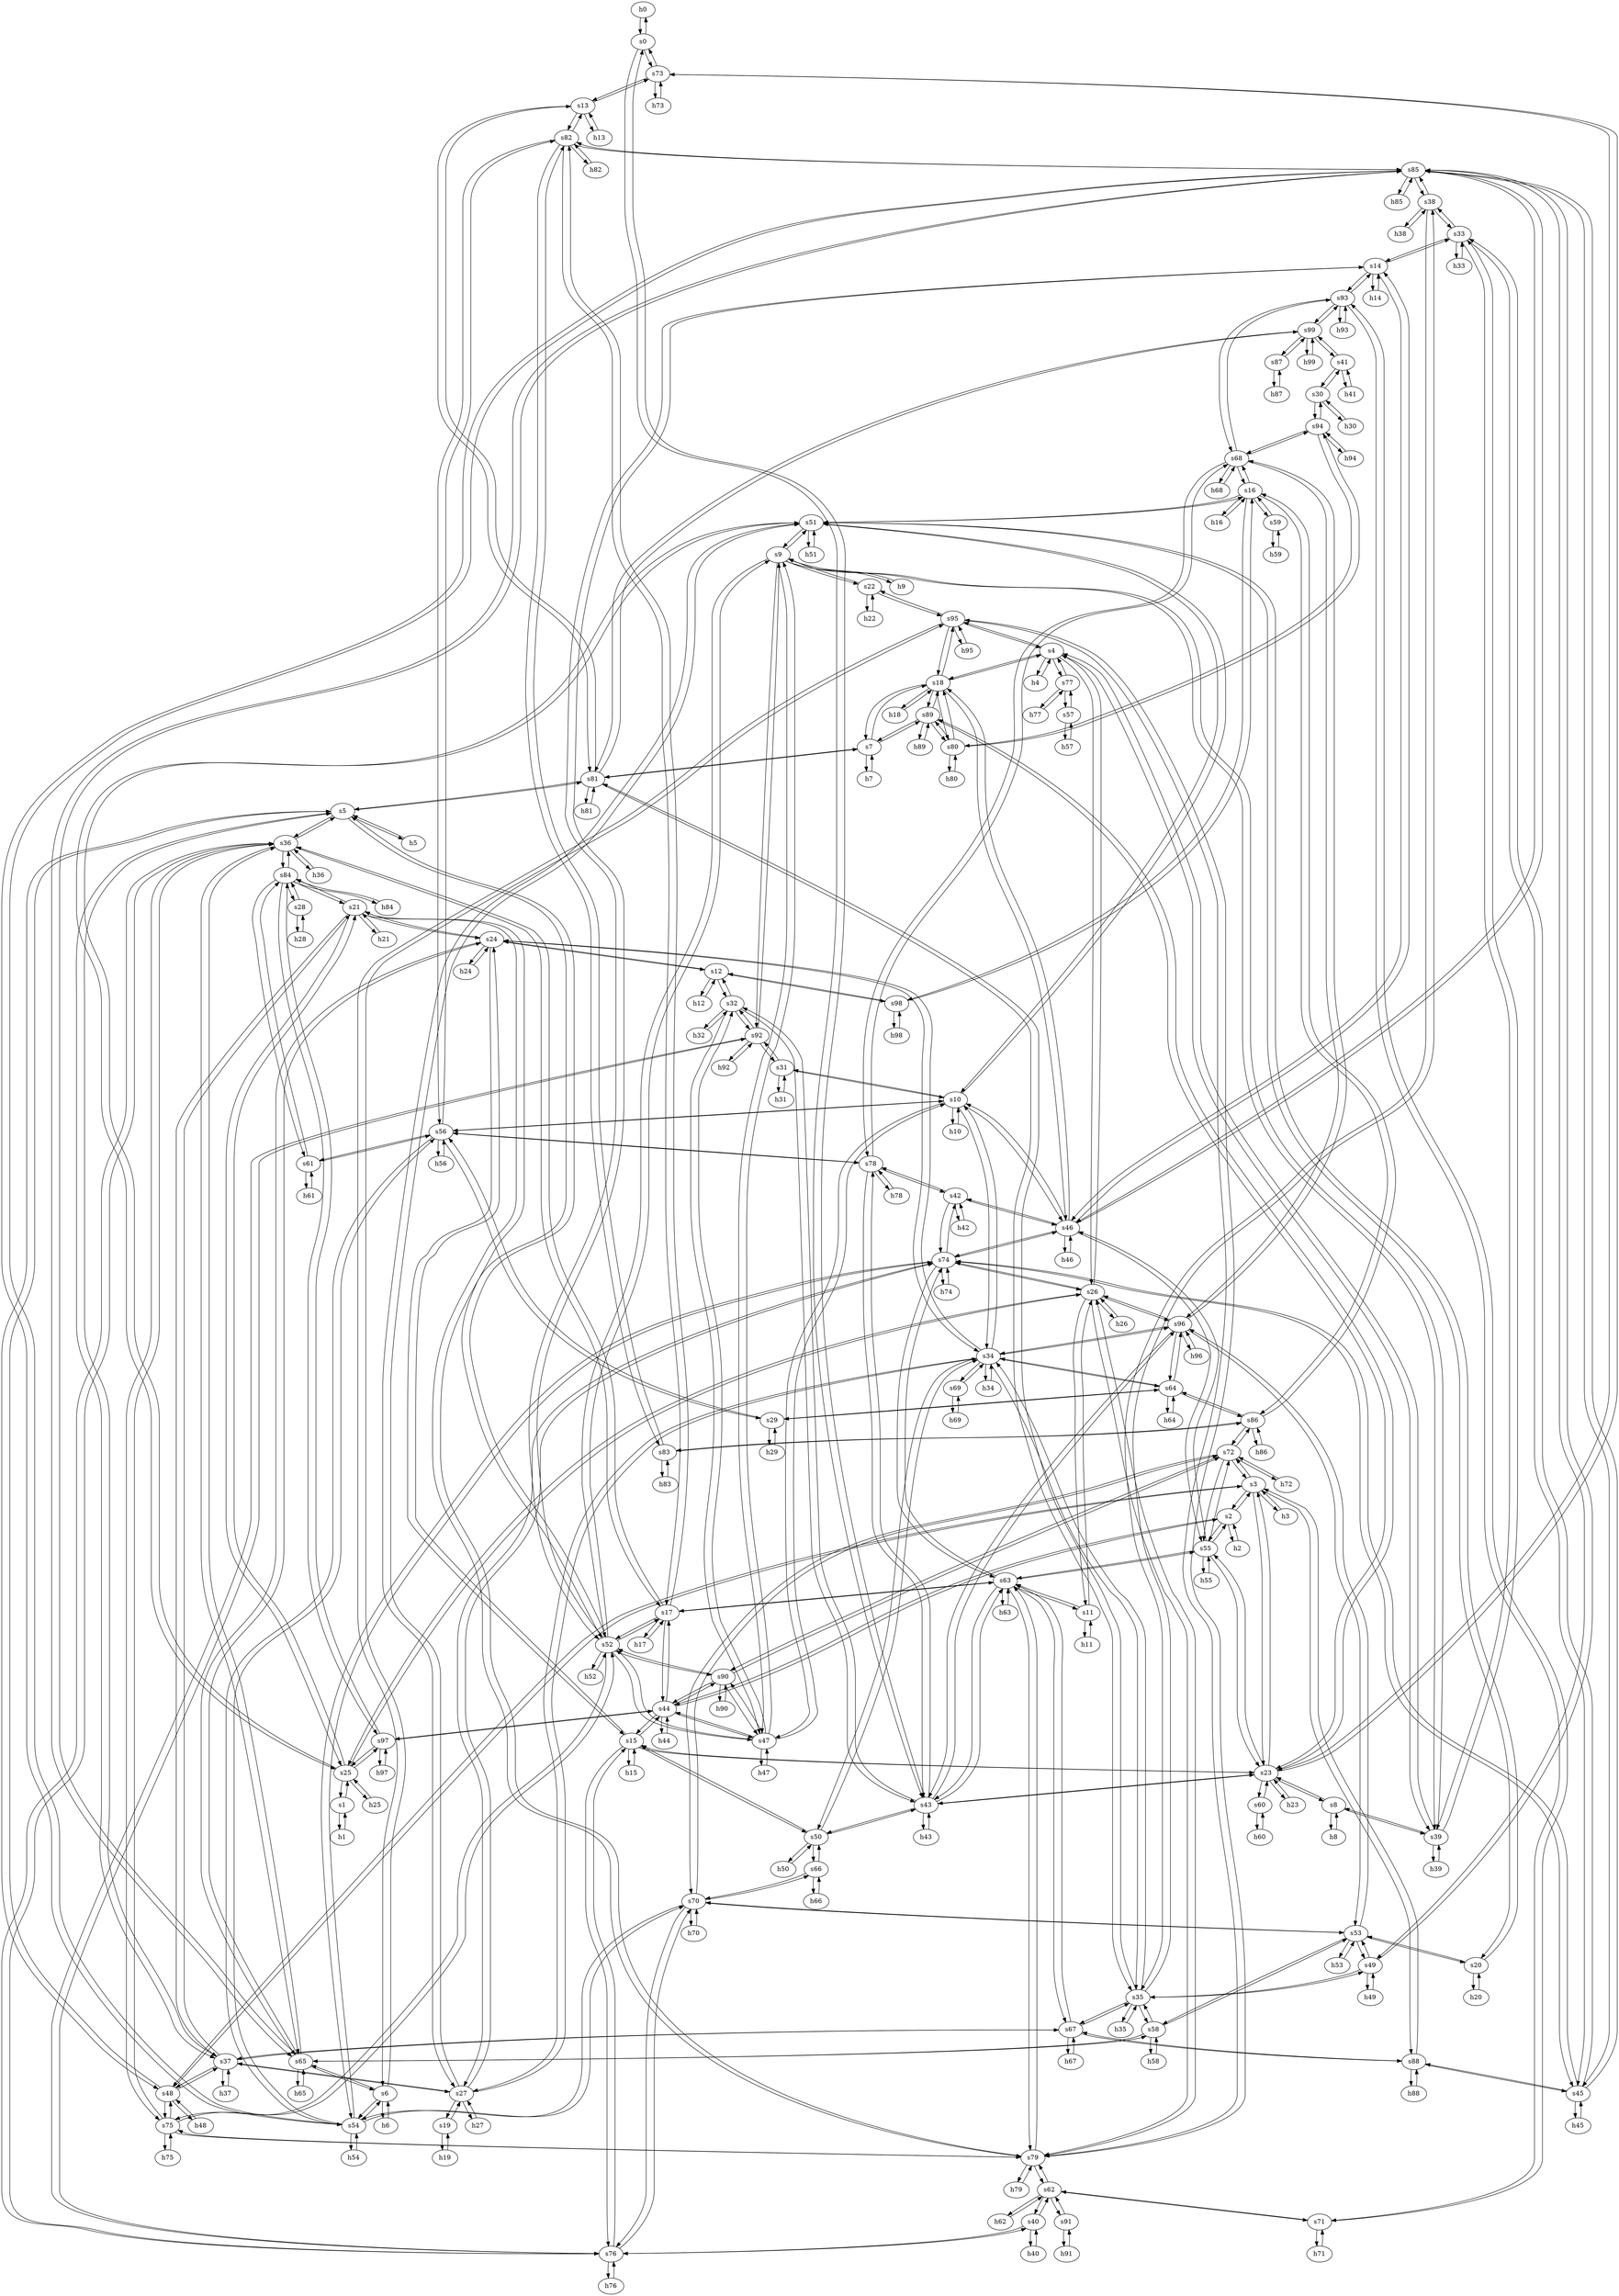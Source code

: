 strict digraph gnm100m200{
	h0 [ip="0.0.0.100",
		mac="00:00:00:00:1:0",
		type=host];
	s0 [id=0, 
		type=switch];
	h1 [ip="0.0.0.101",
		mac="00:00:00:00:1:1",
		type=host];
	s1 [id=1, 
		type=switch];
	h2 [ip="0.0.0.102",
		mac="00:00:00:00:1:2",
		type=host];
	s2 [id=2, 
		type=switch];
	h3 [ip="0.0.0.103",
		mac="00:00:00:00:1:3",
		type=host];
	s3 [id=3, 
		type=switch];
	h4 [ip="0.0.0.104",
		mac="00:00:00:00:1:4",
		type=host];
	s4 [id=4, 
		type=switch];
	h5 [ip="0.0.0.105",
		mac="00:00:00:00:1:5",
		type=host];
	s5 [id=5, 
		type=switch];
	h6 [ip="0.0.0.106",
		mac="00:00:00:00:1:6",
		type=host];
	s6 [id=6, 
		type=switch];
	h7 [ip="0.0.0.107",
		mac="00:00:00:00:1:7",
		type=host];
	s7 [id=7, 
		type=switch];
	h8 [ip="0.0.0.108",
		mac="00:00:00:00:1:8",
		type=host];
	s8 [id=8, 
		type=switch];
	h9 [ip="0.0.0.109",
		mac="00:00:00:00:1:9",
		type=host];
	s9 [id=9, 
		type=switch];
	h10 [ip="0.0.0.110",
		mac="00:00:00:00:1:10",
		type=host];
	s10 [id=10, 
		type=switch];
	h11 [ip="0.0.0.111",
		mac="00:00:00:00:1:11",
		type=host];
	s11 [id=11, 
		type=switch];
	h12 [ip="0.0.0.112",
		mac="00:00:00:00:1:12",
		type=host];
	s12 [id=12, 
		type=switch];
	h13 [ip="0.0.0.113",
		mac="00:00:00:00:1:13",
		type=host];
	s13 [id=13, 
		type=switch];
	h14 [ip="0.0.0.114",
		mac="00:00:00:00:1:14",
		type=host];
	s14 [id=14, 
		type=switch];
	h15 [ip="0.0.0.115",
		mac="00:00:00:00:1:15",
		type=host];
	s15 [id=15, 
		type=switch];
	h16 [ip="0.0.0.116",
		mac="00:00:00:00:1:16",
		type=host];
	s16 [id=16, 
		type=switch];
	h17 [ip="0.0.0.117",
		mac="00:00:00:00:1:17",
		type=host];
	s17 [id=17, 
		type=switch];
	h18 [ip="0.0.0.118",
		mac="00:00:00:00:1:18",
		type=host];
	s18 [id=18, 
		type=switch];
	h19 [ip="0.0.0.119",
		mac="00:00:00:00:1:19",
		type=host];
	s19 [id=19, 
		type=switch];
	h20 [ip="0.0.0.120",
		mac="00:00:00:00:1:20",
		type=host];
	s20 [id=20, 
		type=switch];
	h21 [ip="0.0.0.121",
		mac="00:00:00:00:1:21",
		type=host];
	s21 [id=21, 
		type=switch];
	h22 [ip="0.0.0.122",
		mac="00:00:00:00:1:22",
		type=host];
	s22 [id=22, 
		type=switch];
	h23 [ip="0.0.0.123",
		mac="00:00:00:00:1:23",
		type=host];
	s23 [id=23, 
		type=switch];
	h24 [ip="0.0.0.124",
		mac="00:00:00:00:1:24",
		type=host];
	s24 [id=24, 
		type=switch];
	h25 [ip="0.0.0.125",
		mac="00:00:00:00:1:25",
		type=host];
	s25 [id=25, 
		type=switch];
	h26 [ip="0.0.0.126",
		mac="00:00:00:00:1:26",
		type=host];
	s26 [id=26, 
		type=switch];
	h27 [ip="0.0.0.127",
		mac="00:00:00:00:1:27",
		type=host];
	s27 [id=27, 
		type=switch];
	h28 [ip="0.0.0.128",
		mac="00:00:00:00:1:28",
		type=host];
	s28 [id=28, 
		type=switch];
	h29 [ip="0.0.0.129",
		mac="00:00:00:00:1:29",
		type=host];
	s29 [id=29, 
		type=switch];
	h30 [ip="0.0.0.130",
		mac="00:00:00:00:1:30",
		type=host];
	s30 [id=30, 
		type=switch];
	h31 [ip="0.0.0.131",
		mac="00:00:00:00:1:31",
		type=host];
	s31 [id=31, 
		type=switch];
	h32 [ip="0.0.0.132",
		mac="00:00:00:00:1:32",
		type=host];
	s32 [id=32, 
		type=switch];
	h33 [ip="0.0.0.133",
		mac="00:00:00:00:1:33",
		type=host];
	s33 [id=33, 
		type=switch];
	h34 [ip="0.0.0.134",
		mac="00:00:00:00:1:34",
		type=host];
	s34 [id=34, 
		type=switch];
	h35 [ip="0.0.0.135",
		mac="00:00:00:00:1:35",
		type=host];
	s35 [id=35, 
		type=switch];
	h36 [ip="0.0.0.136",
		mac="00:00:00:00:1:36",
		type=host];
	s36 [id=36, 
		type=switch];
	h37 [ip="0.0.0.137",
		mac="00:00:00:00:1:37",
		type=host];
	s37 [id=37, 
		type=switch];
	h38 [ip="0.0.0.138",
		mac="00:00:00:00:1:38",
		type=host];
	s38 [id=38, 
		type=switch];
	h39 [ip="0.0.0.139",
		mac="00:00:00:00:1:39",
		type=host];
	s39 [id=39, 
		type=switch];
	h40 [ip="0.0.0.140",
		mac="00:00:00:00:1:40",
		type=host];
	s40 [id=40, 
		type=switch];
	h41 [ip="0.0.0.141",
		mac="00:00:00:00:1:41",
		type=host];
	s41 [id=41, 
		type=switch];
	h42 [ip="0.0.0.142",
		mac="00:00:00:00:1:42",
		type=host];
	s42 [id=42, 
		type=switch];
	h43 [ip="0.0.0.143",
		mac="00:00:00:00:1:43",
		type=host];
	s43 [id=43, 
		type=switch];
	h44 [ip="0.0.0.144",
		mac="00:00:00:00:1:44",
		type=host];
	s44 [id=44, 
		type=switch];
	h45 [ip="0.0.0.145",
		mac="00:00:00:00:1:45",
		type=host];
	s45 [id=45, 
		type=switch];
	h46 [ip="0.0.0.146",
		mac="00:00:00:00:1:46",
		type=host];
	s46 [id=46, 
		type=switch];
	h47 [ip="0.0.0.147",
		mac="00:00:00:00:1:47",
		type=host];
	s47 [id=47, 
		type=switch];
	h48 [ip="0.0.0.148",
		mac="00:00:00:00:1:48",
		type=host];
	s48 [id=48, 
		type=switch];
	h49 [ip="0.0.0.149",
		mac="00:00:00:00:1:49",
		type=host];
	s49 [id=49, 
		type=switch];
	h50 [ip="0.0.0.150",
		mac="00:00:00:00:1:50",
		type=host];
	s50 [id=50, 
		type=switch];
	h51 [ip="0.0.0.151",
		mac="00:00:00:00:1:51",
		type=host];
	s51 [id=51, 
		type=switch];
	h52 [ip="0.0.0.152",
		mac="00:00:00:00:1:52",
		type=host];
	s52 [id=52, 
		type=switch];
	h53 [ip="0.0.0.153",
		mac="00:00:00:00:1:53",
		type=host];
	s53 [id=53, 
		type=switch];
	h54 [ip="0.0.0.154",
		mac="00:00:00:00:1:54",
		type=host];
	s54 [id=54, 
		type=switch];
	h55 [ip="0.0.0.155",
		mac="00:00:00:00:1:55",
		type=host];
	s55 [id=55, 
		type=switch];
	h56 [ip="0.0.0.156",
		mac="00:00:00:00:1:56",
		type=host];
	s56 [id=56, 
		type=switch];
	h57 [ip="0.0.0.157",
		mac="00:00:00:00:1:57",
		type=host];
	s57 [id=57, 
		type=switch];
	h58 [ip="0.0.0.158",
		mac="00:00:00:00:1:58",
		type=host];
	s58 [id=58, 
		type=switch];
	h59 [ip="0.0.0.159",
		mac="00:00:00:00:1:59",
		type=host];
	s59 [id=59, 
		type=switch];
	h60 [ip="0.0.0.160",
		mac="00:00:00:00:1:60",
		type=host];
	s60 [id=60, 
		type=switch];
	h61 [ip="0.0.0.161",
		mac="00:00:00:00:1:61",
		type=host];
	s61 [id=61, 
		type=switch];
	h62 [ip="0.0.0.162",
		mac="00:00:00:00:1:62",
		type=host];
	s62 [id=62, 
		type=switch];
	h63 [ip="0.0.0.163",
		mac="00:00:00:00:1:63",
		type=host];
	s63 [id=63, 
		type=switch];
	h64 [ip="0.0.0.164",
		mac="00:00:00:00:1:64",
		type=host];
	s64 [id=64, 
		type=switch];
	h65 [ip="0.0.0.165",
		mac="00:00:00:00:1:65",
		type=host];
	s65 [id=65, 
		type=switch];
	h66 [ip="0.0.0.166",
		mac="00:00:00:00:1:66",
		type=host];
	s66 [id=66, 
		type=switch];
	h67 [ip="0.0.0.167",
		mac="00:00:00:00:1:67",
		type=host];
	s67 [id=67, 
		type=switch];
	h68 [ip="0.0.0.168",
		mac="00:00:00:00:1:68",
		type=host];
	s68 [id=68, 
		type=switch];
	h69 [ip="0.0.0.169",
		mac="00:00:00:00:1:69",
		type=host];
	s69 [id=69, 
		type=switch];
	h70 [ip="0.0.0.170",
		mac="00:00:00:00:1:70",
		type=host];
	s70 [id=70, 
		type=switch];
	h71 [ip="0.0.0.171",
		mac="00:00:00:00:1:71",
		type=host];
	s71 [id=71, 
		type=switch];
	h72 [ip="0.0.0.172",
		mac="00:00:00:00:1:72",
		type=host];
	s72 [id=72, 
		type=switch];
	h73 [ip="0.0.0.173",
		mac="00:00:00:00:1:73",
		type=host];
	s73 [id=73, 
		type=switch];
	h74 [ip="0.0.0.174",
		mac="00:00:00:00:1:74",
		type=host];
	s74 [id=74, 
		type=switch];
	h75 [ip="0.0.0.175",
		mac="00:00:00:00:1:75",
		type=host];
	s75 [id=75, 
		type=switch];
	h76 [ip="0.0.0.176",
		mac="00:00:00:00:1:76",
		type=host];
	s76 [id=76, 
		type=switch];
	h77 [ip="0.0.0.177",
		mac="00:00:00:00:1:77",
		type=host];
	s77 [id=77, 
		type=switch];
	h78 [ip="0.0.0.178",
		mac="00:00:00:00:1:78",
		type=host];
	s78 [id=78, 
		type=switch];
	h79 [ip="0.0.0.179",
		mac="00:00:00:00:1:79",
		type=host];
	s79 [id=79, 
		type=switch];
	h80 [ip="0.0.0.180",
		mac="00:00:00:00:1:80",
		type=host];
	s80 [id=80, 
		type=switch];
	h81 [ip="0.0.0.181",
		mac="00:00:00:00:1:81",
		type=host];
	s81 [id=81, 
		type=switch];
	h82 [ip="0.0.0.182",
		mac="00:00:00:00:1:82",
		type=host];
	s82 [id=82, 
		type=switch];
	h83 [ip="0.0.0.183",
		mac="00:00:00:00:1:83",
		type=host];
	s83 [id=83, 
		type=switch];
	h84 [ip="0.0.0.184",
		mac="00:00:00:00:1:84",
		type=host];
	s84 [id=84, 
		type=switch];
	h85 [ip="0.0.0.185",
		mac="00:00:00:00:1:85",
		type=host];
	s85 [id=85, 
		type=switch];
	h86 [ip="0.0.0.186",
		mac="00:00:00:00:1:86",
		type=host];
	s86 [id=86, 
		type=switch];
	h87 [ip="0.0.0.187",
		mac="00:00:00:00:1:87",
		type=host];
	s87 [id=87, 
		type=switch];
	h88 [ip="0.0.0.188",
		mac="00:00:00:00:1:88",
		type=host];
	s88 [id=88, 
		type=switch];
	h89 [ip="0.0.0.189",
		mac="00:00:00:00:1:89",
		type=host];
	s89 [id=89, 
		type=switch];
	h90 [ip="0.0.0.190",
		mac="00:00:00:00:1:90",
		type=host];
	s90 [id=90, 
		type=switch];
	h91 [ip="0.0.0.191",
		mac="00:00:00:00:1:91",
		type=host];
	s91 [id=91, 
		type=switch];
	h92 [ip="0.0.0.192",
		mac="00:00:00:00:1:92",
		type=host];
	s92 [id=92, 
		type=switch];
	h93 [ip="0.0.0.193",
		mac="00:00:00:00:1:93",
		type=host];
	s93 [id=93, 
		type=switch];
	h94 [ip="0.0.0.194",
		mac="00:00:00:00:1:94",
		type=host];
	s94 [id=94, 
		type=switch];
	h95 [ip="0.0.0.195",
		mac="00:00:00:00:1:95",
		type=host];
	s95 [id=95, 
		type=switch];
	h96 [ip="0.0.0.196",
		mac="00:00:00:00:1:96",
		type=host];
	s96 [id=96, 
		type=switch];
	h97 [ip="0.0.0.197",
		mac="00:00:00:00:1:97",
		type=host];
	s97 [id=97, 
		type=switch];
	h98 [ip="0.0.0.198",
		mac="00:00:00:00:1:98",
		type=host];
	s98 [id=98, 
		type=switch];
	h99 [ip="0.0.0.199",
		mac="00:00:00:00:1:99",
		type=host];
	s99 [id=99, 
		type=switch];
	h0 -> s0  [capacity="1Gbps", 
				cost=1, 
				dst_port=1,
				src_port=1];
	s0 -> h0  [capacity="1Gbps", 
				cost=1, 
				dst_port=1,
				src_port=1];
	h1 -> s1  [capacity="1Gbps", 
				cost=1, 
				dst_port=1,
				src_port=1];
	s1 -> h1  [capacity="1Gbps", 
				cost=1, 
				dst_port=1,
				src_port=1];
	h2 -> s2  [capacity="1Gbps", 
				cost=1, 
				dst_port=1,
				src_port=1];
	s2 -> h2  [capacity="1Gbps", 
				cost=1, 
				dst_port=1,
				src_port=1];
	h3 -> s3  [capacity="1Gbps", 
				cost=1, 
				dst_port=1,
				src_port=1];
	s3 -> h3  [capacity="1Gbps", 
				cost=1, 
				dst_port=1,
				src_port=1];
	h4 -> s4  [capacity="1Gbps", 
				cost=1, 
				dst_port=1,
				src_port=1];
	s4 -> h4  [capacity="1Gbps", 
				cost=1, 
				dst_port=1,
				src_port=1];
	h5 -> s5  [capacity="1Gbps", 
				cost=1, 
				dst_port=1,
				src_port=1];
	s5 -> h5  [capacity="1Gbps", 
				cost=1, 
				dst_port=1,
				src_port=1];
	h6 -> s6  [capacity="1Gbps", 
				cost=1, 
				dst_port=1,
				src_port=1];
	s6 -> h6  [capacity="1Gbps", 
				cost=1, 
				dst_port=1,
				src_port=1];
	h7 -> s7  [capacity="1Gbps", 
				cost=1, 
				dst_port=1,
				src_port=1];
	s7 -> h7  [capacity="1Gbps", 
				cost=1, 
				dst_port=1,
				src_port=1];
	h8 -> s8  [capacity="1Gbps", 
				cost=1, 
				dst_port=1,
				src_port=1];
	s8 -> h8  [capacity="1Gbps", 
				cost=1, 
				dst_port=1,
				src_port=1];
	h9 -> s9  [capacity="1Gbps", 
				cost=1, 
				dst_port=1,
				src_port=1];
	s9 -> h9  [capacity="1Gbps", 
				cost=1, 
				dst_port=1,
				src_port=1];
	h10 -> s10  [capacity="1Gbps", 
				cost=1, 
				dst_port=1,
				src_port=1];
	s10 -> h10  [capacity="1Gbps", 
				cost=1, 
				dst_port=1,
				src_port=1];
	h11 -> s11  [capacity="1Gbps", 
				cost=1, 
				dst_port=1,
				src_port=1];
	s11 -> h11  [capacity="1Gbps", 
				cost=1, 
				dst_port=1,
				src_port=1];
	h12 -> s12  [capacity="1Gbps", 
				cost=1, 
				dst_port=1,
				src_port=1];
	s12 -> h12  [capacity="1Gbps", 
				cost=1, 
				dst_port=1,
				src_port=1];
	h13 -> s13  [capacity="1Gbps", 
				cost=1, 
				dst_port=1,
				src_port=1];
	s13 -> h13  [capacity="1Gbps", 
				cost=1, 
				dst_port=1,
				src_port=1];
	h14 -> s14  [capacity="1Gbps", 
				cost=1, 
				dst_port=1,
				src_port=1];
	s14 -> h14  [capacity="1Gbps", 
				cost=1, 
				dst_port=1,
				src_port=1];
	h15 -> s15  [capacity="1Gbps", 
				cost=1, 
				dst_port=1,
				src_port=1];
	s15 -> h15  [capacity="1Gbps", 
				cost=1, 
				dst_port=1,
				src_port=1];
	h16 -> s16  [capacity="1Gbps", 
				cost=1, 
				dst_port=1,
				src_port=1];
	s16 -> h16  [capacity="1Gbps", 
				cost=1, 
				dst_port=1,
				src_port=1];
	h17 -> s17  [capacity="1Gbps", 
				cost=1, 
				dst_port=1,
				src_port=1];
	s17 -> h17  [capacity="1Gbps", 
				cost=1, 
				dst_port=1,
				src_port=1];
	h18 -> s18  [capacity="1Gbps", 
				cost=1, 
				dst_port=1,
				src_port=1];
	s18 -> h18  [capacity="1Gbps", 
				cost=1, 
				dst_port=1,
				src_port=1];
	h19 -> s19  [capacity="1Gbps", 
				cost=1, 
				dst_port=1,
				src_port=1];
	s19 -> h19  [capacity="1Gbps", 
				cost=1, 
				dst_port=1,
				src_port=1];
	h20 -> s20  [capacity="1Gbps", 
				cost=1, 
				dst_port=1,
				src_port=1];
	s20 -> h20  [capacity="1Gbps", 
				cost=1, 
				dst_port=1,
				src_port=1];
	h21 -> s21  [capacity="1Gbps", 
				cost=1, 
				dst_port=1,
				src_port=1];
	s21 -> h21  [capacity="1Gbps", 
				cost=1, 
				dst_port=1,
				src_port=1];
	h22 -> s22  [capacity="1Gbps", 
				cost=1, 
				dst_port=1,
				src_port=1];
	s22 -> h22  [capacity="1Gbps", 
				cost=1, 
				dst_port=1,
				src_port=1];
	h23 -> s23  [capacity="1Gbps", 
				cost=1, 
				dst_port=1,
				src_port=1];
	s23 -> h23  [capacity="1Gbps", 
				cost=1, 
				dst_port=1,
				src_port=1];
	h24 -> s24  [capacity="1Gbps", 
				cost=1, 
				dst_port=1,
				src_port=1];
	s24 -> h24  [capacity="1Gbps", 
				cost=1, 
				dst_port=1,
				src_port=1];
	h25 -> s25  [capacity="1Gbps", 
				cost=1, 
				dst_port=1,
				src_port=1];
	s25 -> h25  [capacity="1Gbps", 
				cost=1, 
				dst_port=1,
				src_port=1];
	h26 -> s26  [capacity="1Gbps", 
				cost=1, 
				dst_port=1,
				src_port=1];
	s26 -> h26  [capacity="1Gbps", 
				cost=1, 
				dst_port=1,
				src_port=1];
	h27 -> s27  [capacity="1Gbps", 
				cost=1, 
				dst_port=1,
				src_port=1];
	s27 -> h27  [capacity="1Gbps", 
				cost=1, 
				dst_port=1,
				src_port=1];
	h28 -> s28  [capacity="1Gbps", 
				cost=1, 
				dst_port=1,
				src_port=1];
	s28 -> h28  [capacity="1Gbps", 
				cost=1, 
				dst_port=1,
				src_port=1];
	h29 -> s29  [capacity="1Gbps", 
				cost=1, 
				dst_port=1,
				src_port=1];
	s29 -> h29  [capacity="1Gbps", 
				cost=1, 
				dst_port=1,
				src_port=1];
	h30 -> s30  [capacity="1Gbps", 
				cost=1, 
				dst_port=1,
				src_port=1];
	s30 -> h30  [capacity="1Gbps", 
				cost=1, 
				dst_port=1,
				src_port=1];
	h31 -> s31  [capacity="1Gbps", 
				cost=1, 
				dst_port=1,
				src_port=1];
	s31 -> h31  [capacity="1Gbps", 
				cost=1, 
				dst_port=1,
				src_port=1];
	h32 -> s32  [capacity="1Gbps", 
				cost=1, 
				dst_port=1,
				src_port=1];
	s32 -> h32  [capacity="1Gbps", 
				cost=1, 
				dst_port=1,
				src_port=1];
	h33 -> s33  [capacity="1Gbps", 
				cost=1, 
				dst_port=1,
				src_port=1];
	s33 -> h33  [capacity="1Gbps", 
				cost=1, 
				dst_port=1,
				src_port=1];
	h34 -> s34  [capacity="1Gbps", 
				cost=1, 
				dst_port=1,
				src_port=1];
	s34 -> h34  [capacity="1Gbps", 
				cost=1, 
				dst_port=1,
				src_port=1];
	h35 -> s35  [capacity="1Gbps", 
				cost=1, 
				dst_port=1,
				src_port=1];
	s35 -> h35  [capacity="1Gbps", 
				cost=1, 
				dst_port=1,
				src_port=1];
	h36 -> s36  [capacity="1Gbps", 
				cost=1, 
				dst_port=1,
				src_port=1];
	s36 -> h36  [capacity="1Gbps", 
				cost=1, 
				dst_port=1,
				src_port=1];
	h37 -> s37  [capacity="1Gbps", 
				cost=1, 
				dst_port=1,
				src_port=1];
	s37 -> h37  [capacity="1Gbps", 
				cost=1, 
				dst_port=1,
				src_port=1];
	h38 -> s38  [capacity="1Gbps", 
				cost=1, 
				dst_port=1,
				src_port=1];
	s38 -> h38  [capacity="1Gbps", 
				cost=1, 
				dst_port=1,
				src_port=1];
	h39 -> s39  [capacity="1Gbps", 
				cost=1, 
				dst_port=1,
				src_port=1];
	s39 -> h39  [capacity="1Gbps", 
				cost=1, 
				dst_port=1,
				src_port=1];
	h40 -> s40  [capacity="1Gbps", 
				cost=1, 
				dst_port=1,
				src_port=1];
	s40 -> h40  [capacity="1Gbps", 
				cost=1, 
				dst_port=1,
				src_port=1];
	h41 -> s41  [capacity="1Gbps", 
				cost=1, 
				dst_port=1,
				src_port=1];
	s41 -> h41  [capacity="1Gbps", 
				cost=1, 
				dst_port=1,
				src_port=1];
	h42 -> s42  [capacity="1Gbps", 
				cost=1, 
				dst_port=1,
				src_port=1];
	s42 -> h42  [capacity="1Gbps", 
				cost=1, 
				dst_port=1,
				src_port=1];
	h43 -> s43  [capacity="1Gbps", 
				cost=1, 
				dst_port=1,
				src_port=1];
	s43 -> h43  [capacity="1Gbps", 
				cost=1, 
				dst_port=1,
				src_port=1];
	h44 -> s44  [capacity="1Gbps", 
				cost=1, 
				dst_port=1,
				src_port=1];
	s44 -> h44  [capacity="1Gbps", 
				cost=1, 
				dst_port=1,
				src_port=1];
	h45 -> s45  [capacity="1Gbps", 
				cost=1, 
				dst_port=1,
				src_port=1];
	s45 -> h45  [capacity="1Gbps", 
				cost=1, 
				dst_port=1,
				src_port=1];
	h46 -> s46  [capacity="1Gbps", 
				cost=1, 
				dst_port=1,
				src_port=1];
	s46 -> h46  [capacity="1Gbps", 
				cost=1, 
				dst_port=1,
				src_port=1];
	h47 -> s47  [capacity="1Gbps", 
				cost=1, 
				dst_port=1,
				src_port=1];
	s47 -> h47  [capacity="1Gbps", 
				cost=1, 
				dst_port=1,
				src_port=1];
	h48 -> s48  [capacity="1Gbps", 
				cost=1, 
				dst_port=1,
				src_port=1];
	s48 -> h48  [capacity="1Gbps", 
				cost=1, 
				dst_port=1,
				src_port=1];
	h49 -> s49  [capacity="1Gbps", 
				cost=1, 
				dst_port=1,
				src_port=1];
	s49 -> h49  [capacity="1Gbps", 
				cost=1, 
				dst_port=1,
				src_port=1];
	h50 -> s50  [capacity="1Gbps", 
				cost=1, 
				dst_port=1,
				src_port=1];
	s50 -> h50  [capacity="1Gbps", 
				cost=1, 
				dst_port=1,
				src_port=1];
	h51 -> s51  [capacity="1Gbps", 
				cost=1, 
				dst_port=1,
				src_port=1];
	s51 -> h51  [capacity="1Gbps", 
				cost=1, 
				dst_port=1,
				src_port=1];
	h52 -> s52  [capacity="1Gbps", 
				cost=1, 
				dst_port=1,
				src_port=1];
	s52 -> h52  [capacity="1Gbps", 
				cost=1, 
				dst_port=1,
				src_port=1];
	h53 -> s53  [capacity="1Gbps", 
				cost=1, 
				dst_port=1,
				src_port=1];
	s53 -> h53  [capacity="1Gbps", 
				cost=1, 
				dst_port=1,
				src_port=1];
	h54 -> s54  [capacity="1Gbps", 
				cost=1, 
				dst_port=1,
				src_port=1];
	s54 -> h54  [capacity="1Gbps", 
				cost=1, 
				dst_port=1,
				src_port=1];
	h55 -> s55  [capacity="1Gbps", 
				cost=1, 
				dst_port=1,
				src_port=1];
	s55 -> h55  [capacity="1Gbps", 
				cost=1, 
				dst_port=1,
				src_port=1];
	h56 -> s56  [capacity="1Gbps", 
				cost=1, 
				dst_port=1,
				src_port=1];
	s56 -> h56  [capacity="1Gbps", 
				cost=1, 
				dst_port=1,
				src_port=1];
	h57 -> s57  [capacity="1Gbps", 
				cost=1, 
				dst_port=1,
				src_port=1];
	s57 -> h57  [capacity="1Gbps", 
				cost=1, 
				dst_port=1,
				src_port=1];
	h58 -> s58  [capacity="1Gbps", 
				cost=1, 
				dst_port=1,
				src_port=1];
	s58 -> h58  [capacity="1Gbps", 
				cost=1, 
				dst_port=1,
				src_port=1];
	h59 -> s59  [capacity="1Gbps", 
				cost=1, 
				dst_port=1,
				src_port=1];
	s59 -> h59  [capacity="1Gbps", 
				cost=1, 
				dst_port=1,
				src_port=1];
	h60 -> s60  [capacity="1Gbps", 
				cost=1, 
				dst_port=1,
				src_port=1];
	s60 -> h60  [capacity="1Gbps", 
				cost=1, 
				dst_port=1,
				src_port=1];
	h61 -> s61  [capacity="1Gbps", 
				cost=1, 
				dst_port=1,
				src_port=1];
	s61 -> h61  [capacity="1Gbps", 
				cost=1, 
				dst_port=1,
				src_port=1];
	h62 -> s62  [capacity="1Gbps", 
				cost=1, 
				dst_port=1,
				src_port=1];
	s62 -> h62  [capacity="1Gbps", 
				cost=1, 
				dst_port=1,
				src_port=1];
	h63 -> s63  [capacity="1Gbps", 
				cost=1, 
				dst_port=1,
				src_port=1];
	s63 -> h63  [capacity="1Gbps", 
				cost=1, 
				dst_port=1,
				src_port=1];
	h64 -> s64  [capacity="1Gbps", 
				cost=1, 
				dst_port=1,
				src_port=1];
	s64 -> h64  [capacity="1Gbps", 
				cost=1, 
				dst_port=1,
				src_port=1];
	h65 -> s65  [capacity="1Gbps", 
				cost=1, 
				dst_port=1,
				src_port=1];
	s65 -> h65  [capacity="1Gbps", 
				cost=1, 
				dst_port=1,
				src_port=1];
	h66 -> s66  [capacity="1Gbps", 
				cost=1, 
				dst_port=1,
				src_port=1];
	s66 -> h66  [capacity="1Gbps", 
				cost=1, 
				dst_port=1,
				src_port=1];
	h67 -> s67  [capacity="1Gbps", 
				cost=1, 
				dst_port=1,
				src_port=1];
	s67 -> h67  [capacity="1Gbps", 
				cost=1, 
				dst_port=1,
				src_port=1];
	h68 -> s68  [capacity="1Gbps", 
				cost=1, 
				dst_port=1,
				src_port=1];
	s68 -> h68  [capacity="1Gbps", 
				cost=1, 
				dst_port=1,
				src_port=1];
	h69 -> s69  [capacity="1Gbps", 
				cost=1, 
				dst_port=1,
				src_port=1];
	s69 -> h69  [capacity="1Gbps", 
				cost=1, 
				dst_port=1,
				src_port=1];
	h70 -> s70  [capacity="1Gbps", 
				cost=1, 
				dst_port=1,
				src_port=1];
	s70 -> h70  [capacity="1Gbps", 
				cost=1, 
				dst_port=1,
				src_port=1];
	h71 -> s71  [capacity="1Gbps", 
				cost=1, 
				dst_port=1,
				src_port=1];
	s71 -> h71  [capacity="1Gbps", 
				cost=1, 
				dst_port=1,
				src_port=1];
	h72 -> s72  [capacity="1Gbps", 
				cost=1, 
				dst_port=1,
				src_port=1];
	s72 -> h72  [capacity="1Gbps", 
				cost=1, 
				dst_port=1,
				src_port=1];
	h73 -> s73  [capacity="1Gbps", 
				cost=1, 
				dst_port=1,
				src_port=1];
	s73 -> h73  [capacity="1Gbps", 
				cost=1, 
				dst_port=1,
				src_port=1];
	h74 -> s74  [capacity="1Gbps", 
				cost=1, 
				dst_port=1,
				src_port=1];
	s74 -> h74  [capacity="1Gbps", 
				cost=1, 
				dst_port=1,
				src_port=1];
	h75 -> s75  [capacity="1Gbps", 
				cost=1, 
				dst_port=1,
				src_port=1];
	s75 -> h75  [capacity="1Gbps", 
				cost=1, 
				dst_port=1,
				src_port=1];
	h76 -> s76  [capacity="1Gbps", 
				cost=1, 
				dst_port=1,
				src_port=1];
	s76 -> h76  [capacity="1Gbps", 
				cost=1, 
				dst_port=1,
				src_port=1];
	h77 -> s77  [capacity="1Gbps", 
				cost=1, 
				dst_port=1,
				src_port=1];
	s77 -> h77  [capacity="1Gbps", 
				cost=1, 
				dst_port=1,
				src_port=1];
	h78 -> s78  [capacity="1Gbps", 
				cost=1, 
				dst_port=1,
				src_port=1];
	s78 -> h78  [capacity="1Gbps", 
				cost=1, 
				dst_port=1,
				src_port=1];
	h79 -> s79  [capacity="1Gbps", 
				cost=1, 
				dst_port=1,
				src_port=1];
	s79 -> h79  [capacity="1Gbps", 
				cost=1, 
				dst_port=1,
				src_port=1];
	h80 -> s80  [capacity="1Gbps", 
				cost=1, 
				dst_port=1,
				src_port=1];
	s80 -> h80  [capacity="1Gbps", 
				cost=1, 
				dst_port=1,
				src_port=1];
	h81 -> s81  [capacity="1Gbps", 
				cost=1, 
				dst_port=1,
				src_port=1];
	s81 -> h81  [capacity="1Gbps", 
				cost=1, 
				dst_port=1,
				src_port=1];
	h82 -> s82  [capacity="1Gbps", 
				cost=1, 
				dst_port=1,
				src_port=1];
	s82 -> h82  [capacity="1Gbps", 
				cost=1, 
				dst_port=1,
				src_port=1];
	h83 -> s83  [capacity="1Gbps", 
				cost=1, 
				dst_port=1,
				src_port=1];
	s83 -> h83  [capacity="1Gbps", 
				cost=1, 
				dst_port=1,
				src_port=1];
	h84 -> s84  [capacity="1Gbps", 
				cost=1, 
				dst_port=1,
				src_port=1];
	s84 -> h84  [capacity="1Gbps", 
				cost=1, 
				dst_port=1,
				src_port=1];
	h85 -> s85  [capacity="1Gbps", 
				cost=1, 
				dst_port=1,
				src_port=1];
	s85 -> h85  [capacity="1Gbps", 
				cost=1, 
				dst_port=1,
				src_port=1];
	h86 -> s86  [capacity="1Gbps", 
				cost=1, 
				dst_port=1,
				src_port=1];
	s86 -> h86  [capacity="1Gbps", 
				cost=1, 
				dst_port=1,
				src_port=1];
	h87 -> s87  [capacity="1Gbps", 
				cost=1, 
				dst_port=1,
				src_port=1];
	s87 -> h87  [capacity="1Gbps", 
				cost=1, 
				dst_port=1,
				src_port=1];
	h88 -> s88  [capacity="1Gbps", 
				cost=1, 
				dst_port=1,
				src_port=1];
	s88 -> h88  [capacity="1Gbps", 
				cost=1, 
				dst_port=1,
				src_port=1];
	h89 -> s89  [capacity="1Gbps", 
				cost=1, 
				dst_port=1,
				src_port=1];
	s89 -> h89  [capacity="1Gbps", 
				cost=1, 
				dst_port=1,
				src_port=1];
	h90 -> s90  [capacity="1Gbps", 
				cost=1, 
				dst_port=1,
				src_port=1];
	s90 -> h90  [capacity="1Gbps", 
				cost=1, 
				dst_port=1,
				src_port=1];
	h91 -> s91  [capacity="1Gbps", 
				cost=1, 
				dst_port=1,
				src_port=1];
	s91 -> h91  [capacity="1Gbps", 
				cost=1, 
				dst_port=1,
				src_port=1];
	h92 -> s92  [capacity="1Gbps", 
				cost=1, 
				dst_port=1,
				src_port=1];
	s92 -> h92  [capacity="1Gbps", 
				cost=1, 
				dst_port=1,
				src_port=1];
	h93 -> s93  [capacity="1Gbps", 
				cost=1, 
				dst_port=1,
				src_port=1];
	s93 -> h93  [capacity="1Gbps", 
				cost=1, 
				dst_port=1,
				src_port=1];
	h94 -> s94  [capacity="1Gbps", 
				cost=1, 
				dst_port=1,
				src_port=1];
	s94 -> h94  [capacity="1Gbps", 
				cost=1, 
				dst_port=1,
				src_port=1];
	h95 -> s95  [capacity="1Gbps", 
				cost=1, 
				dst_port=1,
				src_port=1];
	s95 -> h95  [capacity="1Gbps", 
				cost=1, 
				dst_port=1,
				src_port=1];
	h96 -> s96  [capacity="1Gbps", 
				cost=1, 
				dst_port=1,
				src_port=1];
	s96 -> h96  [capacity="1Gbps", 
				cost=1, 
				dst_port=1,
				src_port=1];
	h97 -> s97  [capacity="1Gbps", 
				cost=1, 
				dst_port=1,
				src_port=1];
	s97 -> h97  [capacity="1Gbps", 
				cost=1, 
				dst_port=1,
				src_port=1];
	h98 -> s98  [capacity="1Gbps", 
				cost=1, 
				dst_port=1,
				src_port=1];
	s98 -> h98  [capacity="1Gbps", 
				cost=1, 
				dst_port=1,
				src_port=1];
	h99 -> s99  [capacity="1Gbps", 
				cost=1, 
				dst_port=1,
				src_port=1];
	s99 -> h99  [capacity="1Gbps", 
				cost=1, 
				dst_port=1,
				src_port=1];
	s0 -> s43  [capacity="1Gbps", 
				cost=1, 
				dst_port=1,
				src_port=1];
	s0 -> s73  [capacity="1Gbps", 
				cost=1, 
				dst_port=1,
				src_port=1];
	s1 -> s25  [capacity="1Gbps", 
				cost=1, 
				dst_port=1,
				src_port=1];
	s2 -> s3  [capacity="1Gbps", 
				cost=1, 
				dst_port=1,
				src_port=1];
	s2 -> s44  [capacity="1Gbps", 
				cost=1, 
				dst_port=1,
				src_port=1];
	s2 -> s55  [capacity="1Gbps", 
				cost=1, 
				dst_port=1,
				src_port=1];
	s3 -> s2  [capacity="1Gbps", 
				cost=1, 
				dst_port=1,
				src_port=1];
	s3 -> s23  [capacity="1Gbps", 
				cost=1, 
				dst_port=1,
				src_port=1];
	s3 -> s48  [capacity="1Gbps", 
				cost=1, 
				dst_port=1,
				src_port=1];
	s3 -> s72  [capacity="1Gbps", 
				cost=1, 
				dst_port=1,
				src_port=1];
	s3 -> s88  [capacity="1Gbps", 
				cost=1, 
				dst_port=1,
				src_port=1];
	s4 -> s18  [capacity="1Gbps", 
				cost=1, 
				dst_port=1,
				src_port=1];
	s4 -> s26  [capacity="1Gbps", 
				cost=1, 
				dst_port=1,
				src_port=1];
	s4 -> s39  [capacity="1Gbps", 
				cost=1, 
				dst_port=1,
				src_port=1];
	s4 -> s77  [capacity="1Gbps", 
				cost=1, 
				dst_port=1,
				src_port=1];
	s4 -> s95  [capacity="1Gbps", 
				cost=1, 
				dst_port=1,
				src_port=1];
	s5 -> s36  [capacity="1Gbps", 
				cost=1, 
				dst_port=1,
				src_port=1];
	s5 -> s37  [capacity="1Gbps", 
				cost=1, 
				dst_port=1,
				src_port=1];
	s5 -> s48  [capacity="1Gbps", 
				cost=1, 
				dst_port=1,
				src_port=1];
	s5 -> s52  [capacity="1Gbps", 
				cost=1, 
				dst_port=1,
				src_port=1];
	s5 -> s81  [capacity="1Gbps", 
				cost=1, 
				dst_port=1,
				src_port=1];
	s6 -> s54  [capacity="1Gbps", 
				cost=1, 
				dst_port=1,
				src_port=1];
	s6 -> s65  [capacity="1Gbps", 
				cost=1, 
				dst_port=1,
				src_port=1];
	s6 -> s95  [capacity="1Gbps", 
				cost=1, 
				dst_port=1,
				src_port=1];
	s7 -> s18  [capacity="1Gbps", 
				cost=1, 
				dst_port=1,
				src_port=1];
	s7 -> s81  [capacity="1Gbps", 
				cost=1, 
				dst_port=1,
				src_port=1];
	s7 -> s89  [capacity="1Gbps", 
				cost=1, 
				dst_port=1,
				src_port=1];
	s8 -> s23  [capacity="1Gbps", 
				cost=1, 
				dst_port=1,
				src_port=1];
	s8 -> s39  [capacity="1Gbps", 
				cost=1, 
				dst_port=1,
				src_port=1];
	s9 -> s22  [capacity="1Gbps", 
				cost=1, 
				dst_port=1,
				src_port=1];
	s9 -> s39  [capacity="1Gbps", 
				cost=1, 
				dst_port=1,
				src_port=1];
	s9 -> s47  [capacity="1Gbps", 
				cost=1, 
				dst_port=1,
				src_port=1];
	s9 -> s51  [capacity="1Gbps", 
				cost=1, 
				dst_port=1,
				src_port=1];
	s9 -> s52  [capacity="1Gbps", 
				cost=1, 
				dst_port=1,
				src_port=1];
	s9 -> s92  [capacity="1Gbps", 
				cost=1, 
				dst_port=1,
				src_port=1];
	s10 -> s31  [capacity="1Gbps", 
				cost=1, 
				dst_port=1,
				src_port=1];
	s10 -> s34  [capacity="1Gbps", 
				cost=1, 
				dst_port=1,
				src_port=1];
	s10 -> s46  [capacity="1Gbps", 
				cost=1, 
				dst_port=1,
				src_port=1];
	s10 -> s47  [capacity="1Gbps", 
				cost=1, 
				dst_port=1,
				src_port=1];
	s10 -> s51  [capacity="1Gbps", 
				cost=1, 
				dst_port=1,
				src_port=1];
	s10 -> s56  [capacity="1Gbps", 
				cost=1, 
				dst_port=1,
				src_port=1];
	s11 -> s26  [capacity="1Gbps", 
				cost=1, 
				dst_port=1,
				src_port=1];
	s11 -> s63  [capacity="1Gbps", 
				cost=1, 
				dst_port=1,
				src_port=1];
	s12 -> s24  [capacity="1Gbps", 
				cost=1, 
				dst_port=1,
				src_port=1];
	s12 -> s32  [capacity="1Gbps", 
				cost=1, 
				dst_port=1,
				src_port=1];
	s12 -> s98  [capacity="1Gbps", 
				cost=1, 
				dst_port=1,
				src_port=1];
	s13 -> s73  [capacity="1Gbps", 
				cost=1, 
				dst_port=1,
				src_port=1];
	s13 -> s81  [capacity="1Gbps", 
				cost=1, 
				dst_port=1,
				src_port=1];
	s13 -> s82  [capacity="1Gbps", 
				cost=1, 
				dst_port=1,
				src_port=1];
	s14 -> s33  [capacity="1Gbps", 
				cost=1, 
				dst_port=1,
				src_port=1];
	s14 -> s46  [capacity="1Gbps", 
				cost=1, 
				dst_port=1,
				src_port=1];
	s14 -> s52  [capacity="1Gbps", 
				cost=1, 
				dst_port=1,
				src_port=1];
	s14 -> s93  [capacity="1Gbps", 
				cost=1, 
				dst_port=1,
				src_port=1];
	s15 -> s23  [capacity="1Gbps", 
				cost=1, 
				dst_port=1,
				src_port=1];
	s15 -> s24  [capacity="1Gbps", 
				cost=1, 
				dst_port=1,
				src_port=1];
	s15 -> s44  [capacity="1Gbps", 
				cost=1, 
				dst_port=1,
				src_port=1];
	s15 -> s50  [capacity="1Gbps", 
				cost=1, 
				dst_port=1,
				src_port=1];
	s15 -> s76  [capacity="1Gbps", 
				cost=1, 
				dst_port=1,
				src_port=1];
	s16 -> s51  [capacity="1Gbps", 
				cost=1, 
				dst_port=1,
				src_port=1];
	s16 -> s59  [capacity="1Gbps", 
				cost=1, 
				dst_port=1,
				src_port=1];
	s16 -> s68  [capacity="1Gbps", 
				cost=1, 
				dst_port=1,
				src_port=1];
	s16 -> s86  [capacity="1Gbps", 
				cost=1, 
				dst_port=1,
				src_port=1];
	s16 -> s98  [capacity="1Gbps", 
				cost=1, 
				dst_port=1,
				src_port=1];
	s17 -> s36  [capacity="1Gbps", 
				cost=1, 
				dst_port=1,
				src_port=1];
	s17 -> s44  [capacity="1Gbps", 
				cost=1, 
				dst_port=1,
				src_port=1];
	s17 -> s52  [capacity="1Gbps", 
				cost=1, 
				dst_port=1,
				src_port=1];
	s17 -> s63  [capacity="1Gbps", 
				cost=1, 
				dst_port=1,
				src_port=1];
	s17 -> s82  [capacity="1Gbps", 
				cost=1, 
				dst_port=1,
				src_port=1];
	s18 -> s4  [capacity="1Gbps", 
				cost=1, 
				dst_port=1,
				src_port=1];
	s18 -> s7  [capacity="1Gbps", 
				cost=1, 
				dst_port=1,
				src_port=1];
	s18 -> s46  [capacity="1Gbps", 
				cost=1, 
				dst_port=1,
				src_port=1];
	s18 -> s80  [capacity="1Gbps", 
				cost=1, 
				dst_port=1,
				src_port=1];
	s18 -> s89  [capacity="1Gbps", 
				cost=1, 
				dst_port=1,
				src_port=1];
	s18 -> s95  [capacity="1Gbps", 
				cost=1, 
				dst_port=1,
				src_port=1];
	s19 -> s27  [capacity="1Gbps", 
				cost=1, 
				dst_port=1,
				src_port=1];
	s20 -> s51  [capacity="1Gbps", 
				cost=1, 
				dst_port=1,
				src_port=1];
	s20 -> s53  [capacity="1Gbps", 
				cost=1, 
				dst_port=1,
				src_port=1];
	s21 -> s24  [capacity="1Gbps", 
				cost=1, 
				dst_port=1,
				src_port=1];
	s21 -> s25  [capacity="1Gbps", 
				cost=1, 
				dst_port=1,
				src_port=1];
	s21 -> s37  [capacity="1Gbps", 
				cost=1, 
				dst_port=1,
				src_port=1];
	s21 -> s79  [capacity="1Gbps", 
				cost=1, 
				dst_port=1,
				src_port=1];
	s21 -> s84  [capacity="1Gbps", 
				cost=1, 
				dst_port=1,
				src_port=1];
	s22 -> s9  [capacity="1Gbps", 
				cost=1, 
				dst_port=1,
				src_port=1];
	s22 -> s95  [capacity="1Gbps", 
				cost=1, 
				dst_port=1,
				src_port=1];
	s23 -> s3  [capacity="1Gbps", 
				cost=1, 
				dst_port=1,
				src_port=1];
	s23 -> s8  [capacity="1Gbps", 
				cost=1, 
				dst_port=1,
				src_port=1];
	s23 -> s15  [capacity="1Gbps", 
				cost=1, 
				dst_port=1,
				src_port=1];
	s23 -> s43  [capacity="1Gbps", 
				cost=1, 
				dst_port=1,
				src_port=1];
	s23 -> s55  [capacity="1Gbps", 
				cost=1, 
				dst_port=1,
				src_port=1];
	s23 -> s60  [capacity="1Gbps", 
				cost=1, 
				dst_port=1,
				src_port=1];
	s23 -> s73  [capacity="1Gbps", 
				cost=1, 
				dst_port=1,
				src_port=1];
	s23 -> s89  [capacity="1Gbps", 
				cost=1, 
				dst_port=1,
				src_port=1];
	s24 -> s12  [capacity="1Gbps", 
				cost=1, 
				dst_port=1,
				src_port=1];
	s24 -> s15  [capacity="1Gbps", 
				cost=1, 
				dst_port=1,
				src_port=1];
	s24 -> s21  [capacity="1Gbps", 
				cost=1, 
				dst_port=1,
				src_port=1];
	s24 -> s34  [capacity="1Gbps", 
				cost=1, 
				dst_port=1,
				src_port=1];
	s24 -> s65  [capacity="1Gbps", 
				cost=1, 
				dst_port=1,
				src_port=1];
	s25 -> s1  [capacity="1Gbps", 
				cost=1, 
				dst_port=1,
				src_port=1];
	s25 -> s21  [capacity="1Gbps", 
				cost=1, 
				dst_port=1,
				src_port=1];
	s25 -> s26  [capacity="1Gbps", 
				cost=1, 
				dst_port=1,
				src_port=1];
	s25 -> s51  [capacity="1Gbps", 
				cost=1, 
				dst_port=1,
				src_port=1];
	s25 -> s97  [capacity="1Gbps", 
				cost=1, 
				dst_port=1,
				src_port=1];
	s26 -> s4  [capacity="1Gbps", 
				cost=1, 
				dst_port=1,
				src_port=1];
	s26 -> s11  [capacity="1Gbps", 
				cost=1, 
				dst_port=1,
				src_port=1];
	s26 -> s25  [capacity="1Gbps", 
				cost=1, 
				dst_port=1,
				src_port=1];
	s26 -> s74  [capacity="1Gbps", 
				cost=1, 
				dst_port=1,
				src_port=1];
	s26 -> s79  [capacity="1Gbps", 
				cost=1, 
				dst_port=1,
				src_port=1];
	s26 -> s96  [capacity="1Gbps", 
				cost=1, 
				dst_port=1,
				src_port=1];
	s27 -> s19  [capacity="1Gbps", 
				cost=1, 
				dst_port=1,
				src_port=1];
	s27 -> s34  [capacity="1Gbps", 
				cost=1, 
				dst_port=1,
				src_port=1];
	s27 -> s37  [capacity="1Gbps", 
				cost=1, 
				dst_port=1,
				src_port=1];
	s27 -> s51  [capacity="1Gbps", 
				cost=1, 
				dst_port=1,
				src_port=1];
	s27 -> s74  [capacity="1Gbps", 
				cost=1, 
				dst_port=1,
				src_port=1];
	s28 -> s84  [capacity="1Gbps", 
				cost=1, 
				dst_port=1,
				src_port=1];
	s29 -> s56  [capacity="1Gbps", 
				cost=1, 
				dst_port=1,
				src_port=1];
	s29 -> s64  [capacity="1Gbps", 
				cost=1, 
				dst_port=1,
				src_port=1];
	s30 -> s41  [capacity="1Gbps", 
				cost=1, 
				dst_port=1,
				src_port=1];
	s30 -> s94  [capacity="1Gbps", 
				cost=1, 
				dst_port=1,
				src_port=1];
	s31 -> s10  [capacity="1Gbps", 
				cost=1, 
				dst_port=1,
				src_port=1];
	s31 -> s92  [capacity="1Gbps", 
				cost=1, 
				dst_port=1,
				src_port=1];
	s32 -> s12  [capacity="1Gbps", 
				cost=1, 
				dst_port=1,
				src_port=1];
	s32 -> s43  [capacity="1Gbps", 
				cost=1, 
				dst_port=1,
				src_port=1];
	s32 -> s47  [capacity="1Gbps", 
				cost=1, 
				dst_port=1,
				src_port=1];
	s32 -> s92  [capacity="1Gbps", 
				cost=1, 
				dst_port=1,
				src_port=1];
	s33 -> s14  [capacity="1Gbps", 
				cost=1, 
				dst_port=1,
				src_port=1];
	s33 -> s38  [capacity="1Gbps", 
				cost=1, 
				dst_port=1,
				src_port=1];
	s33 -> s39  [capacity="1Gbps", 
				cost=1, 
				dst_port=1,
				src_port=1];
	s33 -> s45  [capacity="1Gbps", 
				cost=1, 
				dst_port=1,
				src_port=1];
	s34 -> s10  [capacity="1Gbps", 
				cost=1, 
				dst_port=1,
				src_port=1];
	s34 -> s24  [capacity="1Gbps", 
				cost=1, 
				dst_port=1,
				src_port=1];
	s34 -> s27  [capacity="1Gbps", 
				cost=1, 
				dst_port=1,
				src_port=1];
	s34 -> s35  [capacity="1Gbps", 
				cost=1, 
				dst_port=1,
				src_port=1];
	s34 -> s50  [capacity="1Gbps", 
				cost=1, 
				dst_port=1,
				src_port=1];
	s34 -> s64  [capacity="1Gbps", 
				cost=1, 
				dst_port=1,
				src_port=1];
	s34 -> s69  [capacity="1Gbps", 
				cost=1, 
				dst_port=1,
				src_port=1];
	s34 -> s96  [capacity="1Gbps", 
				cost=1, 
				dst_port=1,
				src_port=1];
	s35 -> s34  [capacity="1Gbps", 
				cost=1, 
				dst_port=1,
				src_port=1];
	s35 -> s38  [capacity="1Gbps", 
				cost=1, 
				dst_port=1,
				src_port=1];
	s35 -> s49  [capacity="1Gbps", 
				cost=1, 
				dst_port=1,
				src_port=1];
	s35 -> s58  [capacity="1Gbps", 
				cost=1, 
				dst_port=1,
				src_port=1];
	s35 -> s67  [capacity="1Gbps", 
				cost=1, 
				dst_port=1,
				src_port=1];
	s35 -> s81  [capacity="1Gbps", 
				cost=1, 
				dst_port=1,
				src_port=1];
	s36 -> s5  [capacity="1Gbps", 
				cost=1, 
				dst_port=1,
				src_port=1];
	s36 -> s17  [capacity="1Gbps", 
				cost=1, 
				dst_port=1,
				src_port=1];
	s36 -> s65  [capacity="1Gbps", 
				cost=1, 
				dst_port=1,
				src_port=1];
	s36 -> s75  [capacity="1Gbps", 
				cost=1, 
				dst_port=1,
				src_port=1];
	s36 -> s76  [capacity="1Gbps", 
				cost=1, 
				dst_port=1,
				src_port=1];
	s36 -> s84  [capacity="1Gbps", 
				cost=1, 
				dst_port=1,
				src_port=1];
	s37 -> s5  [capacity="1Gbps", 
				cost=1, 
				dst_port=1,
				src_port=1];
	s37 -> s21  [capacity="1Gbps", 
				cost=1, 
				dst_port=1,
				src_port=1];
	s37 -> s27  [capacity="1Gbps", 
				cost=1, 
				dst_port=1,
				src_port=1];
	s37 -> s48  [capacity="1Gbps", 
				cost=1, 
				dst_port=1,
				src_port=1];
	s37 -> s67  [capacity="1Gbps", 
				cost=1, 
				dst_port=1,
				src_port=1];
	s38 -> s33  [capacity="1Gbps", 
				cost=1, 
				dst_port=1,
				src_port=1];
	s38 -> s35  [capacity="1Gbps", 
				cost=1, 
				dst_port=1,
				src_port=1];
	s38 -> s85  [capacity="1Gbps", 
				cost=1, 
				dst_port=1,
				src_port=1];
	s39 -> s4  [capacity="1Gbps", 
				cost=1, 
				dst_port=1,
				src_port=1];
	s39 -> s8  [capacity="1Gbps", 
				cost=1, 
				dst_port=1,
				src_port=1];
	s39 -> s9  [capacity="1Gbps", 
				cost=1, 
				dst_port=1,
				src_port=1];
	s39 -> s33  [capacity="1Gbps", 
				cost=1, 
				dst_port=1,
				src_port=1];
	s40 -> s62  [capacity="1Gbps", 
				cost=1, 
				dst_port=1,
				src_port=1];
	s40 -> s76  [capacity="1Gbps", 
				cost=1, 
				dst_port=1,
				src_port=1];
	s41 -> s30  [capacity="1Gbps", 
				cost=1, 
				dst_port=1,
				src_port=1];
	s41 -> s99  [capacity="1Gbps", 
				cost=1, 
				dst_port=1,
				src_port=1];
	s42 -> s46  [capacity="1Gbps", 
				cost=1, 
				dst_port=1,
				src_port=1];
	s42 -> s74  [capacity="1Gbps", 
				cost=1, 
				dst_port=1,
				src_port=1];
	s42 -> s78  [capacity="1Gbps", 
				cost=1, 
				dst_port=1,
				src_port=1];
	s43 -> s0  [capacity="1Gbps", 
				cost=1, 
				dst_port=1,
				src_port=1];
	s43 -> s23  [capacity="1Gbps", 
				cost=1, 
				dst_port=1,
				src_port=1];
	s43 -> s32  [capacity="1Gbps", 
				cost=1, 
				dst_port=1,
				src_port=1];
	s43 -> s50  [capacity="1Gbps", 
				cost=1, 
				dst_port=1,
				src_port=1];
	s43 -> s63  [capacity="1Gbps", 
				cost=1, 
				dst_port=1,
				src_port=1];
	s43 -> s78  [capacity="1Gbps", 
				cost=1, 
				dst_port=1,
				src_port=1];
	s43 -> s96  [capacity="1Gbps", 
				cost=1, 
				dst_port=1,
				src_port=1];
	s44 -> s2  [capacity="1Gbps", 
				cost=1, 
				dst_port=1,
				src_port=1];
	s44 -> s15  [capacity="1Gbps", 
				cost=1, 
				dst_port=1,
				src_port=1];
	s44 -> s17  [capacity="1Gbps", 
				cost=1, 
				dst_port=1,
				src_port=1];
	s44 -> s47  [capacity="1Gbps", 
				cost=1, 
				dst_port=1,
				src_port=1];
	s44 -> s90  [capacity="1Gbps", 
				cost=1, 
				dst_port=1,
				src_port=1];
	s44 -> s97  [capacity="1Gbps", 
				cost=1, 
				dst_port=1,
				src_port=1];
	s45 -> s33  [capacity="1Gbps", 
				cost=1, 
				dst_port=1,
				src_port=1];
	s45 -> s74  [capacity="1Gbps", 
				cost=1, 
				dst_port=1,
				src_port=1];
	s45 -> s85  [capacity="1Gbps", 
				cost=1, 
				dst_port=1,
				src_port=1];
	s45 -> s88  [capacity="1Gbps", 
				cost=1, 
				dst_port=1,
				src_port=1];
	s46 -> s10  [capacity="1Gbps", 
				cost=1, 
				dst_port=1,
				src_port=1];
	s46 -> s14  [capacity="1Gbps", 
				cost=1, 
				dst_port=1,
				src_port=1];
	s46 -> s18  [capacity="1Gbps", 
				cost=1, 
				dst_port=1,
				src_port=1];
	s46 -> s42  [capacity="1Gbps", 
				cost=1, 
				dst_port=1,
				src_port=1];
	s46 -> s55  [capacity="1Gbps", 
				cost=1, 
				dst_port=1,
				src_port=1];
	s46 -> s74  [capacity="1Gbps", 
				cost=1, 
				dst_port=1,
				src_port=1];
	s46 -> s85  [capacity="1Gbps", 
				cost=1, 
				dst_port=1,
				src_port=1];
	s47 -> s9  [capacity="1Gbps", 
				cost=1, 
				dst_port=1,
				src_port=1];
	s47 -> s10  [capacity="1Gbps", 
				cost=1, 
				dst_port=1,
				src_port=1];
	s47 -> s32  [capacity="1Gbps", 
				cost=1, 
				dst_port=1,
				src_port=1];
	s47 -> s44  [capacity="1Gbps", 
				cost=1, 
				dst_port=1,
				src_port=1];
	s47 -> s52  [capacity="1Gbps", 
				cost=1, 
				dst_port=1,
				src_port=1];
	s47 -> s90  [capacity="1Gbps", 
				cost=1, 
				dst_port=1,
				src_port=1];
	s48 -> s3  [capacity="1Gbps", 
				cost=1, 
				dst_port=1,
				src_port=1];
	s48 -> s5  [capacity="1Gbps", 
				cost=1, 
				dst_port=1,
				src_port=1];
	s48 -> s37  [capacity="1Gbps", 
				cost=1, 
				dst_port=1,
				src_port=1];
	s48 -> s75  [capacity="1Gbps", 
				cost=1, 
				dst_port=1,
				src_port=1];
	s49 -> s35  [capacity="1Gbps", 
				cost=1, 
				dst_port=1,
				src_port=1];
	s49 -> s53  [capacity="1Gbps", 
				cost=1, 
				dst_port=1,
				src_port=1];
	s49 -> s85  [capacity="1Gbps", 
				cost=1, 
				dst_port=1,
				src_port=1];
	s50 -> s15  [capacity="1Gbps", 
				cost=1, 
				dst_port=1,
				src_port=1];
	s50 -> s34  [capacity="1Gbps", 
				cost=1, 
				dst_port=1,
				src_port=1];
	s50 -> s43  [capacity="1Gbps", 
				cost=1, 
				dst_port=1,
				src_port=1];
	s50 -> s66  [capacity="1Gbps", 
				cost=1, 
				dst_port=1,
				src_port=1];
	s51 -> s9  [capacity="1Gbps", 
				cost=1, 
				dst_port=1,
				src_port=1];
	s51 -> s10  [capacity="1Gbps", 
				cost=1, 
				dst_port=1,
				src_port=1];
	s51 -> s16  [capacity="1Gbps", 
				cost=1, 
				dst_port=1,
				src_port=1];
	s51 -> s20  [capacity="1Gbps", 
				cost=1, 
				dst_port=1,
				src_port=1];
	s51 -> s25  [capacity="1Gbps", 
				cost=1, 
				dst_port=1,
				src_port=1];
	s51 -> s27  [capacity="1Gbps", 
				cost=1, 
				dst_port=1,
				src_port=1];
	s52 -> s5  [capacity="1Gbps", 
				cost=1, 
				dst_port=1,
				src_port=1];
	s52 -> s9  [capacity="1Gbps", 
				cost=1, 
				dst_port=1,
				src_port=1];
	s52 -> s14  [capacity="1Gbps", 
				cost=1, 
				dst_port=1,
				src_port=1];
	s52 -> s17  [capacity="1Gbps", 
				cost=1, 
				dst_port=1,
				src_port=1];
	s52 -> s47  [capacity="1Gbps", 
				cost=1, 
				dst_port=1,
				src_port=1];
	s52 -> s75  [capacity="1Gbps", 
				cost=1, 
				dst_port=1,
				src_port=1];
	s52 -> s90  [capacity="1Gbps", 
				cost=1, 
				dst_port=1,
				src_port=1];
	s53 -> s20  [capacity="1Gbps", 
				cost=1, 
				dst_port=1,
				src_port=1];
	s53 -> s49  [capacity="1Gbps", 
				cost=1, 
				dst_port=1,
				src_port=1];
	s53 -> s58  [capacity="1Gbps", 
				cost=1, 
				dst_port=1,
				src_port=1];
	s53 -> s70  [capacity="1Gbps", 
				cost=1, 
				dst_port=1,
				src_port=1];
	s53 -> s96  [capacity="1Gbps", 
				cost=1, 
				dst_port=1,
				src_port=1];
	s54 -> s6  [capacity="1Gbps", 
				cost=1, 
				dst_port=1,
				src_port=1];
	s54 -> s56  [capacity="1Gbps", 
				cost=1, 
				dst_port=1,
				src_port=1];
	s54 -> s70  [capacity="1Gbps", 
				cost=1, 
				dst_port=1,
				src_port=1];
	s54 -> s74  [capacity="1Gbps", 
				cost=1, 
				dst_port=1,
				src_port=1];
	s54 -> s85  [capacity="1Gbps", 
				cost=1, 
				dst_port=1,
				src_port=1];
	s55 -> s2  [capacity="1Gbps", 
				cost=1, 
				dst_port=1,
				src_port=1];
	s55 -> s23  [capacity="1Gbps", 
				cost=1, 
				dst_port=1,
				src_port=1];
	s55 -> s46  [capacity="1Gbps", 
				cost=1, 
				dst_port=1,
				src_port=1];
	s55 -> s63  [capacity="1Gbps", 
				cost=1, 
				dst_port=1,
				src_port=1];
	s55 -> s72  [capacity="1Gbps", 
				cost=1, 
				dst_port=1,
				src_port=1];
	s56 -> s10  [capacity="1Gbps", 
				cost=1, 
				dst_port=1,
				src_port=1];
	s56 -> s29  [capacity="1Gbps", 
				cost=1, 
				dst_port=1,
				src_port=1];
	s56 -> s54  [capacity="1Gbps", 
				cost=1, 
				dst_port=1,
				src_port=1];
	s56 -> s61  [capacity="1Gbps", 
				cost=1, 
				dst_port=1,
				src_port=1];
	s56 -> s78  [capacity="1Gbps", 
				cost=1, 
				dst_port=1,
				src_port=1];
	s56 -> s82  [capacity="1Gbps", 
				cost=1, 
				dst_port=1,
				src_port=1];
	s57 -> s77  [capacity="1Gbps", 
				cost=1, 
				dst_port=1,
				src_port=1];
	s58 -> s35  [capacity="1Gbps", 
				cost=1, 
				dst_port=1,
				src_port=1];
	s58 -> s53  [capacity="1Gbps", 
				cost=1, 
				dst_port=1,
				src_port=1];
	s58 -> s65  [capacity="1Gbps", 
				cost=1, 
				dst_port=1,
				src_port=1];
	s59 -> s16  [capacity="1Gbps", 
				cost=1, 
				dst_port=1,
				src_port=1];
	s60 -> s23  [capacity="1Gbps", 
				cost=1, 
				dst_port=1,
				src_port=1];
	s61 -> s56  [capacity="1Gbps", 
				cost=1, 
				dst_port=1,
				src_port=1];
	s61 -> s84  [capacity="1Gbps", 
				cost=1, 
				dst_port=1,
				src_port=1];
	s62 -> s40  [capacity="1Gbps", 
				cost=1, 
				dst_port=1,
				src_port=1];
	s62 -> s71  [capacity="1Gbps", 
				cost=1, 
				dst_port=1,
				src_port=1];
	s62 -> s79  [capacity="1Gbps", 
				cost=1, 
				dst_port=1,
				src_port=1];
	s62 -> s91  [capacity="1Gbps", 
				cost=1, 
				dst_port=1,
				src_port=1];
	s63 -> s11  [capacity="1Gbps", 
				cost=1, 
				dst_port=1,
				src_port=1];
	s63 -> s17  [capacity="1Gbps", 
				cost=1, 
				dst_port=1,
				src_port=1];
	s63 -> s43  [capacity="1Gbps", 
				cost=1, 
				dst_port=1,
				src_port=1];
	s63 -> s55  [capacity="1Gbps", 
				cost=1, 
				dst_port=1,
				src_port=1];
	s63 -> s67  [capacity="1Gbps", 
				cost=1, 
				dst_port=1,
				src_port=1];
	s63 -> s74  [capacity="1Gbps", 
				cost=1, 
				dst_port=1,
				src_port=1];
	s63 -> s79  [capacity="1Gbps", 
				cost=1, 
				dst_port=1,
				src_port=1];
	s64 -> s29  [capacity="1Gbps", 
				cost=1, 
				dst_port=1,
				src_port=1];
	s64 -> s34  [capacity="1Gbps", 
				cost=1, 
				dst_port=1,
				src_port=1];
	s64 -> s86  [capacity="1Gbps", 
				cost=1, 
				dst_port=1,
				src_port=1];
	s64 -> s96  [capacity="1Gbps", 
				cost=1, 
				dst_port=1,
				src_port=1];
	s65 -> s6  [capacity="1Gbps", 
				cost=1, 
				dst_port=1,
				src_port=1];
	s65 -> s24  [capacity="1Gbps", 
				cost=1, 
				dst_port=1,
				src_port=1];
	s65 -> s36  [capacity="1Gbps", 
				cost=1, 
				dst_port=1,
				src_port=1];
	s65 -> s58  [capacity="1Gbps", 
				cost=1, 
				dst_port=1,
				src_port=1];
	s65 -> s85  [capacity="1Gbps", 
				cost=1, 
				dst_port=1,
				src_port=1];
	s66 -> s50  [capacity="1Gbps", 
				cost=1, 
				dst_port=1,
				src_port=1];
	s66 -> s70  [capacity="1Gbps", 
				cost=1, 
				dst_port=1,
				src_port=1];
	s67 -> s35  [capacity="1Gbps", 
				cost=1, 
				dst_port=1,
				src_port=1];
	s67 -> s37  [capacity="1Gbps", 
				cost=1, 
				dst_port=1,
				src_port=1];
	s67 -> s63  [capacity="1Gbps", 
				cost=1, 
				dst_port=1,
				src_port=1];
	s67 -> s88  [capacity="1Gbps", 
				cost=1, 
				dst_port=1,
				src_port=1];
	s68 -> s16  [capacity="1Gbps", 
				cost=1, 
				dst_port=1,
				src_port=1];
	s68 -> s78  [capacity="1Gbps", 
				cost=1, 
				dst_port=1,
				src_port=1];
	s68 -> s93  [capacity="1Gbps", 
				cost=1, 
				dst_port=1,
				src_port=1];
	s68 -> s94  [capacity="1Gbps", 
				cost=1, 
				dst_port=1,
				src_port=1];
	s68 -> s96  [capacity="1Gbps", 
				cost=1, 
				dst_port=1,
				src_port=1];
	s69 -> s34  [capacity="1Gbps", 
				cost=1, 
				dst_port=1,
				src_port=1];
	s70 -> s53  [capacity="1Gbps", 
				cost=1, 
				dst_port=1,
				src_port=1];
	s70 -> s54  [capacity="1Gbps", 
				cost=1, 
				dst_port=1,
				src_port=1];
	s70 -> s66  [capacity="1Gbps", 
				cost=1, 
				dst_port=1,
				src_port=1];
	s70 -> s72  [capacity="1Gbps", 
				cost=1, 
				dst_port=1,
				src_port=1];
	s70 -> s76  [capacity="1Gbps", 
				cost=1, 
				dst_port=1,
				src_port=1];
	s71 -> s62  [capacity="1Gbps", 
				cost=1, 
				dst_port=1,
				src_port=1];
	s71 -> s93  [capacity="1Gbps", 
				cost=1, 
				dst_port=1,
				src_port=1];
	s72 -> s3  [capacity="1Gbps", 
				cost=1, 
				dst_port=1,
				src_port=1];
	s72 -> s55  [capacity="1Gbps", 
				cost=1, 
				dst_port=1,
				src_port=1];
	s72 -> s70  [capacity="1Gbps", 
				cost=1, 
				dst_port=1,
				src_port=1];
	s72 -> s86  [capacity="1Gbps", 
				cost=1, 
				dst_port=1,
				src_port=1];
	s72 -> s90  [capacity="1Gbps", 
				cost=1, 
				dst_port=1,
				src_port=1];
	s73 -> s0  [capacity="1Gbps", 
				cost=1, 
				dst_port=1,
				src_port=1];
	s73 -> s13  [capacity="1Gbps", 
				cost=1, 
				dst_port=1,
				src_port=1];
	s73 -> s23  [capacity="1Gbps", 
				cost=1, 
				dst_port=1,
				src_port=1];
	s74 -> s26  [capacity="1Gbps", 
				cost=1, 
				dst_port=1,
				src_port=1];
	s74 -> s27  [capacity="1Gbps", 
				cost=1, 
				dst_port=1,
				src_port=1];
	s74 -> s42  [capacity="1Gbps", 
				cost=1, 
				dst_port=1,
				src_port=1];
	s74 -> s45  [capacity="1Gbps", 
				cost=1, 
				dst_port=1,
				src_port=1];
	s74 -> s46  [capacity="1Gbps", 
				cost=1, 
				dst_port=1,
				src_port=1];
	s74 -> s54  [capacity="1Gbps", 
				cost=1, 
				dst_port=1,
				src_port=1];
	s74 -> s63  [capacity="1Gbps", 
				cost=1, 
				dst_port=1,
				src_port=1];
	s75 -> s36  [capacity="1Gbps", 
				cost=1, 
				dst_port=1,
				src_port=1];
	s75 -> s48  [capacity="1Gbps", 
				cost=1, 
				dst_port=1,
				src_port=1];
	s75 -> s52  [capacity="1Gbps", 
				cost=1, 
				dst_port=1,
				src_port=1];
	s75 -> s79  [capacity="1Gbps", 
				cost=1, 
				dst_port=1,
				src_port=1];
	s76 -> s15  [capacity="1Gbps", 
				cost=1, 
				dst_port=1,
				src_port=1];
	s76 -> s36  [capacity="1Gbps", 
				cost=1, 
				dst_port=1,
				src_port=1];
	s76 -> s40  [capacity="1Gbps", 
				cost=1, 
				dst_port=1,
				src_port=1];
	s76 -> s70  [capacity="1Gbps", 
				cost=1, 
				dst_port=1,
				src_port=1];
	s76 -> s92  [capacity="1Gbps", 
				cost=1, 
				dst_port=1,
				src_port=1];
	s77 -> s4  [capacity="1Gbps", 
				cost=1, 
				dst_port=1,
				src_port=1];
	s77 -> s57  [capacity="1Gbps", 
				cost=1, 
				dst_port=1,
				src_port=1];
	s78 -> s42  [capacity="1Gbps", 
				cost=1, 
				dst_port=1,
				src_port=1];
	s78 -> s43  [capacity="1Gbps", 
				cost=1, 
				dst_port=1,
				src_port=1];
	s78 -> s56  [capacity="1Gbps", 
				cost=1, 
				dst_port=1,
				src_port=1];
	s78 -> s68  [capacity="1Gbps", 
				cost=1, 
				dst_port=1,
				src_port=1];
	s79 -> s21  [capacity="1Gbps", 
				cost=1, 
				dst_port=1,
				src_port=1];
	s79 -> s26  [capacity="1Gbps", 
				cost=1, 
				dst_port=1,
				src_port=1];
	s79 -> s62  [capacity="1Gbps", 
				cost=1, 
				dst_port=1,
				src_port=1];
	s79 -> s63  [capacity="1Gbps", 
				cost=1, 
				dst_port=1,
				src_port=1];
	s79 -> s75  [capacity="1Gbps", 
				cost=1, 
				dst_port=1,
				src_port=1];
	s79 -> s95  [capacity="1Gbps", 
				cost=1, 
				dst_port=1,
				src_port=1];
	s80 -> s18  [capacity="1Gbps", 
				cost=1, 
				dst_port=1,
				src_port=1];
	s80 -> s89  [capacity="1Gbps", 
				cost=1, 
				dst_port=1,
				src_port=1];
	s80 -> s94  [capacity="1Gbps", 
				cost=1, 
				dst_port=1,
				src_port=1];
	s81 -> s5  [capacity="1Gbps", 
				cost=1, 
				dst_port=1,
				src_port=1];
	s81 -> s7  [capacity="1Gbps", 
				cost=1, 
				dst_port=1,
				src_port=1];
	s81 -> s13  [capacity="1Gbps", 
				cost=1, 
				dst_port=1,
				src_port=1];
	s81 -> s35  [capacity="1Gbps", 
				cost=1, 
				dst_port=1,
				src_port=1];
	s81 -> s99  [capacity="1Gbps", 
				cost=1, 
				dst_port=1,
				src_port=1];
	s82 -> s13  [capacity="1Gbps", 
				cost=1, 
				dst_port=1,
				src_port=1];
	s82 -> s17  [capacity="1Gbps", 
				cost=1, 
				dst_port=1,
				src_port=1];
	s82 -> s56  [capacity="1Gbps", 
				cost=1, 
				dst_port=1,
				src_port=1];
	s82 -> s83  [capacity="1Gbps", 
				cost=1, 
				dst_port=1,
				src_port=1];
	s82 -> s85  [capacity="1Gbps", 
				cost=1, 
				dst_port=1,
				src_port=1];
	s83 -> s82  [capacity="1Gbps", 
				cost=1, 
				dst_port=1,
				src_port=1];
	s83 -> s86  [capacity="1Gbps", 
				cost=1, 
				dst_port=1,
				src_port=1];
	s84 -> s21  [capacity="1Gbps", 
				cost=1, 
				dst_port=1,
				src_port=1];
	s84 -> s28  [capacity="1Gbps", 
				cost=1, 
				dst_port=1,
				src_port=1];
	s84 -> s36  [capacity="1Gbps", 
				cost=1, 
				dst_port=1,
				src_port=1];
	s84 -> s61  [capacity="1Gbps", 
				cost=1, 
				dst_port=1,
				src_port=1];
	s84 -> s97  [capacity="1Gbps", 
				cost=1, 
				dst_port=1,
				src_port=1];
	s85 -> s38  [capacity="1Gbps", 
				cost=1, 
				dst_port=1,
				src_port=1];
	s85 -> s45  [capacity="1Gbps", 
				cost=1, 
				dst_port=1,
				src_port=1];
	s85 -> s46  [capacity="1Gbps", 
				cost=1, 
				dst_port=1,
				src_port=1];
	s85 -> s49  [capacity="1Gbps", 
				cost=1, 
				dst_port=1,
				src_port=1];
	s85 -> s54  [capacity="1Gbps", 
				cost=1, 
				dst_port=1,
				src_port=1];
	s85 -> s65  [capacity="1Gbps", 
				cost=1, 
				dst_port=1,
				src_port=1];
	s85 -> s82  [capacity="1Gbps", 
				cost=1, 
				dst_port=1,
				src_port=1];
	s86 -> s16  [capacity="1Gbps", 
				cost=1, 
				dst_port=1,
				src_port=1];
	s86 -> s64  [capacity="1Gbps", 
				cost=1, 
				dst_port=1,
				src_port=1];
	s86 -> s72  [capacity="1Gbps", 
				cost=1, 
				dst_port=1,
				src_port=1];
	s86 -> s83  [capacity="1Gbps", 
				cost=1, 
				dst_port=1,
				src_port=1];
	s87 -> s99  [capacity="1Gbps", 
				cost=1, 
				dst_port=1,
				src_port=1];
	s88 -> s3  [capacity="1Gbps", 
				cost=1, 
				dst_port=1,
				src_port=1];
	s88 -> s45  [capacity="1Gbps", 
				cost=1, 
				dst_port=1,
				src_port=1];
	s88 -> s67  [capacity="1Gbps", 
				cost=1, 
				dst_port=1,
				src_port=1];
	s89 -> s7  [capacity="1Gbps", 
				cost=1, 
				dst_port=1,
				src_port=1];
	s89 -> s18  [capacity="1Gbps", 
				cost=1, 
				dst_port=1,
				src_port=1];
	s89 -> s23  [capacity="1Gbps", 
				cost=1, 
				dst_port=1,
				src_port=1];
	s89 -> s80  [capacity="1Gbps", 
				cost=1, 
				dst_port=1,
				src_port=1];
	s90 -> s44  [capacity="1Gbps", 
				cost=1, 
				dst_port=1,
				src_port=1];
	s90 -> s47  [capacity="1Gbps", 
				cost=1, 
				dst_port=1,
				src_port=1];
	s90 -> s52  [capacity="1Gbps", 
				cost=1, 
				dst_port=1,
				src_port=1];
	s90 -> s72  [capacity="1Gbps", 
				cost=1, 
				dst_port=1,
				src_port=1];
	s91 -> s62  [capacity="1Gbps", 
				cost=1, 
				dst_port=1,
				src_port=1];
	s92 -> s9  [capacity="1Gbps", 
				cost=1, 
				dst_port=1,
				src_port=1];
	s92 -> s31  [capacity="1Gbps", 
				cost=1, 
				dst_port=1,
				src_port=1];
	s92 -> s32  [capacity="1Gbps", 
				cost=1, 
				dst_port=1,
				src_port=1];
	s92 -> s76  [capacity="1Gbps", 
				cost=1, 
				dst_port=1,
				src_port=1];
	s93 -> s14  [capacity="1Gbps", 
				cost=1, 
				dst_port=1,
				src_port=1];
	s93 -> s68  [capacity="1Gbps", 
				cost=1, 
				dst_port=1,
				src_port=1];
	s93 -> s71  [capacity="1Gbps", 
				cost=1, 
				dst_port=1,
				src_port=1];
	s93 -> s99  [capacity="1Gbps", 
				cost=1, 
				dst_port=1,
				src_port=1];
	s94 -> s30  [capacity="1Gbps", 
				cost=1, 
				dst_port=1,
				src_port=1];
	s94 -> s68  [capacity="1Gbps", 
				cost=1, 
				dst_port=1,
				src_port=1];
	s94 -> s80  [capacity="1Gbps", 
				cost=1, 
				dst_port=1,
				src_port=1];
	s95 -> s4  [capacity="1Gbps", 
				cost=1, 
				dst_port=1,
				src_port=1];
	s95 -> s6  [capacity="1Gbps", 
				cost=1, 
				dst_port=1,
				src_port=1];
	s95 -> s18  [capacity="1Gbps", 
				cost=1, 
				dst_port=1,
				src_port=1];
	s95 -> s22  [capacity="1Gbps", 
				cost=1, 
				dst_port=1,
				src_port=1];
	s95 -> s79  [capacity="1Gbps", 
				cost=1, 
				dst_port=1,
				src_port=1];
	s96 -> s26  [capacity="1Gbps", 
				cost=1, 
				dst_port=1,
				src_port=1];
	s96 -> s34  [capacity="1Gbps", 
				cost=1, 
				dst_port=1,
				src_port=1];
	s96 -> s43  [capacity="1Gbps", 
				cost=1, 
				dst_port=1,
				src_port=1];
	s96 -> s53  [capacity="1Gbps", 
				cost=1, 
				dst_port=1,
				src_port=1];
	s96 -> s64  [capacity="1Gbps", 
				cost=1, 
				dst_port=1,
				src_port=1];
	s96 -> s68  [capacity="1Gbps", 
				cost=1, 
				dst_port=1,
				src_port=1];
	s97 -> s25  [capacity="1Gbps", 
				cost=1, 
				dst_port=1,
				src_port=1];
	s97 -> s44  [capacity="1Gbps", 
				cost=1, 
				dst_port=1,
				src_port=1];
	s97 -> s84  [capacity="1Gbps", 
				cost=1, 
				dst_port=1,
				src_port=1];
	s98 -> s12  [capacity="1Gbps", 
				cost=1, 
				dst_port=1,
				src_port=1];
	s98 -> s16  [capacity="1Gbps", 
				cost=1, 
				dst_port=1,
				src_port=1];
	s99 -> s41  [capacity="1Gbps", 
				cost=1, 
				dst_port=1,
				src_port=1];
	s99 -> s81  [capacity="1Gbps", 
				cost=1, 
				dst_port=1,
				src_port=1];
	s99 -> s87  [capacity="1Gbps", 
				cost=1, 
				dst_port=1,
				src_port=1];
	s99 -> s93  [capacity="1Gbps", 
				cost=1, 
				dst_port=1,
				src_port=1];
}